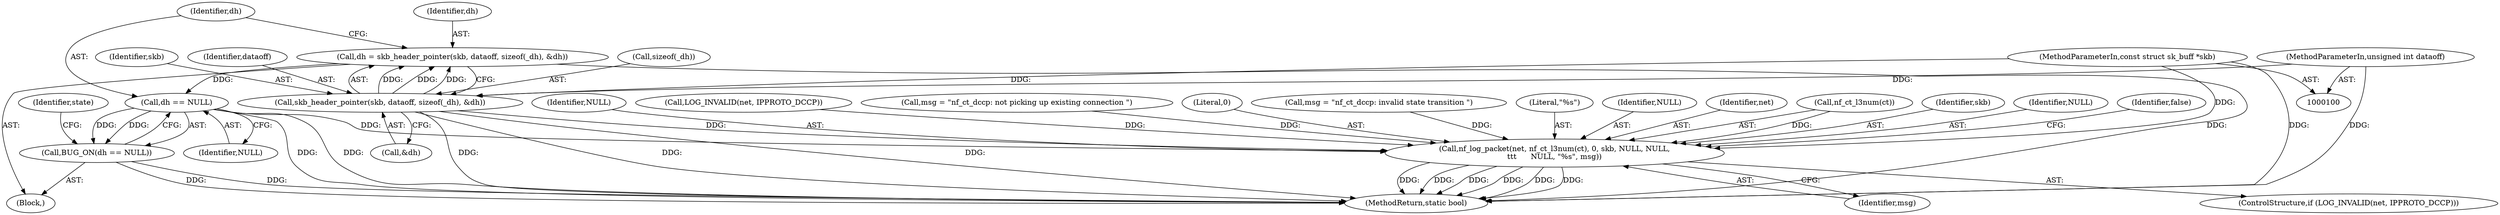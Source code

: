digraph "1_linux_b22f5126a24b3b2f15448c3f2a254fc10cbc2b92_0@del" {
"1000116" [label="(Call,dh = skb_header_pointer(skb, dataoff, sizeof(_dh), &dh))"];
"1000118" [label="(Call,skb_header_pointer(skb, dataoff, sizeof(_dh), &dh))"];
"1000102" [label="(MethodParameterIn,const struct sk_buff *skb)"];
"1000103" [label="(MethodParameterIn,unsigned int dataoff)"];
"1000126" [label="(Call,dh == NULL)"];
"1000125" [label="(Call,BUG_ON(dh == NULL))"];
"1000231" [label="(Call,nf_log_packet(net, nf_ct_l3num(ct), 0, skb, NULL, NULL,\n\t\t\t      NULL, \"%s\", msg))"];
"1000235" [label="(Literal,0)"];
"1000120" [label="(Identifier,dataoff)"];
"1000128" [label="(Identifier,NULL)"];
"1000130" [label="(Identifier,state)"];
"1000121" [label="(Call,sizeof(_dh))"];
"1000162" [label="(Call,msg = \"nf_ct_dccp: invalid state transition \")"];
"1000123" [label="(Call,&dh)"];
"1000227" [label="(ControlStructure,if (LOG_INVALID(net, IPPROTO_DCCP)))"];
"1000231" [label="(Call,nf_log_packet(net, nf_ct_l3num(ct), 0, skb, NULL, NULL,\n\t\t\t      NULL, \"%s\", msg))"];
"1000119" [label="(Identifier,skb)"];
"1000125" [label="(Call,BUG_ON(dh == NULL))"];
"1000240" [label="(Literal,\"%s\")"];
"1000239" [label="(Identifier,NULL)"];
"1000102" [label="(MethodParameterIn,const struct sk_buff *skb)"];
"1000232" [label="(Identifier,net)"];
"1000116" [label="(Call,dh = skb_header_pointer(skb, dataoff, sizeof(_dh), &dh))"];
"1000103" [label="(MethodParameterIn,unsigned int dataoff)"];
"1000236" [label="(Identifier,skb)"];
"1000238" [label="(Identifier,NULL)"];
"1000243" [label="(Identifier,false)"];
"1000237" [label="(Identifier,NULL)"];
"1000118" [label="(Call,skb_header_pointer(skb, dataoff, sizeof(_dh), &dh))"];
"1000105" [label="(Block,)"];
"1000244" [label="(MethodReturn,static bool)"];
"1000127" [label="(Identifier,dh)"];
"1000241" [label="(Identifier,msg)"];
"1000126" [label="(Call,dh == NULL)"];
"1000228" [label="(Call,LOG_INVALID(net, IPPROTO_DCCP))"];
"1000155" [label="(Call,msg = \"nf_ct_dccp: not picking up existing connection \")"];
"1000233" [label="(Call,nf_ct_l3num(ct))"];
"1000117" [label="(Identifier,dh)"];
"1000116" -> "1000105"  [label="AST: "];
"1000116" -> "1000118"  [label="CFG: "];
"1000117" -> "1000116"  [label="AST: "];
"1000118" -> "1000116"  [label="AST: "];
"1000127" -> "1000116"  [label="CFG: "];
"1000116" -> "1000244"  [label="DDG: "];
"1000118" -> "1000116"  [label="DDG: "];
"1000118" -> "1000116"  [label="DDG: "];
"1000118" -> "1000116"  [label="DDG: "];
"1000116" -> "1000126"  [label="DDG: "];
"1000118" -> "1000123"  [label="CFG: "];
"1000119" -> "1000118"  [label="AST: "];
"1000120" -> "1000118"  [label="AST: "];
"1000121" -> "1000118"  [label="AST: "];
"1000123" -> "1000118"  [label="AST: "];
"1000118" -> "1000244"  [label="DDG: "];
"1000118" -> "1000244"  [label="DDG: "];
"1000118" -> "1000244"  [label="DDG: "];
"1000102" -> "1000118"  [label="DDG: "];
"1000103" -> "1000118"  [label="DDG: "];
"1000118" -> "1000231"  [label="DDG: "];
"1000102" -> "1000100"  [label="AST: "];
"1000102" -> "1000244"  [label="DDG: "];
"1000102" -> "1000231"  [label="DDG: "];
"1000103" -> "1000100"  [label="AST: "];
"1000103" -> "1000244"  [label="DDG: "];
"1000126" -> "1000125"  [label="AST: "];
"1000126" -> "1000128"  [label="CFG: "];
"1000127" -> "1000126"  [label="AST: "];
"1000128" -> "1000126"  [label="AST: "];
"1000125" -> "1000126"  [label="CFG: "];
"1000126" -> "1000244"  [label="DDG: "];
"1000126" -> "1000244"  [label="DDG: "];
"1000126" -> "1000125"  [label="DDG: "];
"1000126" -> "1000125"  [label="DDG: "];
"1000126" -> "1000231"  [label="DDG: "];
"1000125" -> "1000105"  [label="AST: "];
"1000130" -> "1000125"  [label="CFG: "];
"1000125" -> "1000244"  [label="DDG: "];
"1000125" -> "1000244"  [label="DDG: "];
"1000231" -> "1000227"  [label="AST: "];
"1000231" -> "1000241"  [label="CFG: "];
"1000232" -> "1000231"  [label="AST: "];
"1000233" -> "1000231"  [label="AST: "];
"1000235" -> "1000231"  [label="AST: "];
"1000236" -> "1000231"  [label="AST: "];
"1000237" -> "1000231"  [label="AST: "];
"1000238" -> "1000231"  [label="AST: "];
"1000239" -> "1000231"  [label="AST: "];
"1000240" -> "1000231"  [label="AST: "];
"1000241" -> "1000231"  [label="AST: "];
"1000243" -> "1000231"  [label="CFG: "];
"1000231" -> "1000244"  [label="DDG: "];
"1000231" -> "1000244"  [label="DDG: "];
"1000231" -> "1000244"  [label="DDG: "];
"1000231" -> "1000244"  [label="DDG: "];
"1000231" -> "1000244"  [label="DDG: "];
"1000231" -> "1000244"  [label="DDG: "];
"1000228" -> "1000231"  [label="DDG: "];
"1000233" -> "1000231"  [label="DDG: "];
"1000155" -> "1000231"  [label="DDG: "];
"1000162" -> "1000231"  [label="DDG: "];
}

